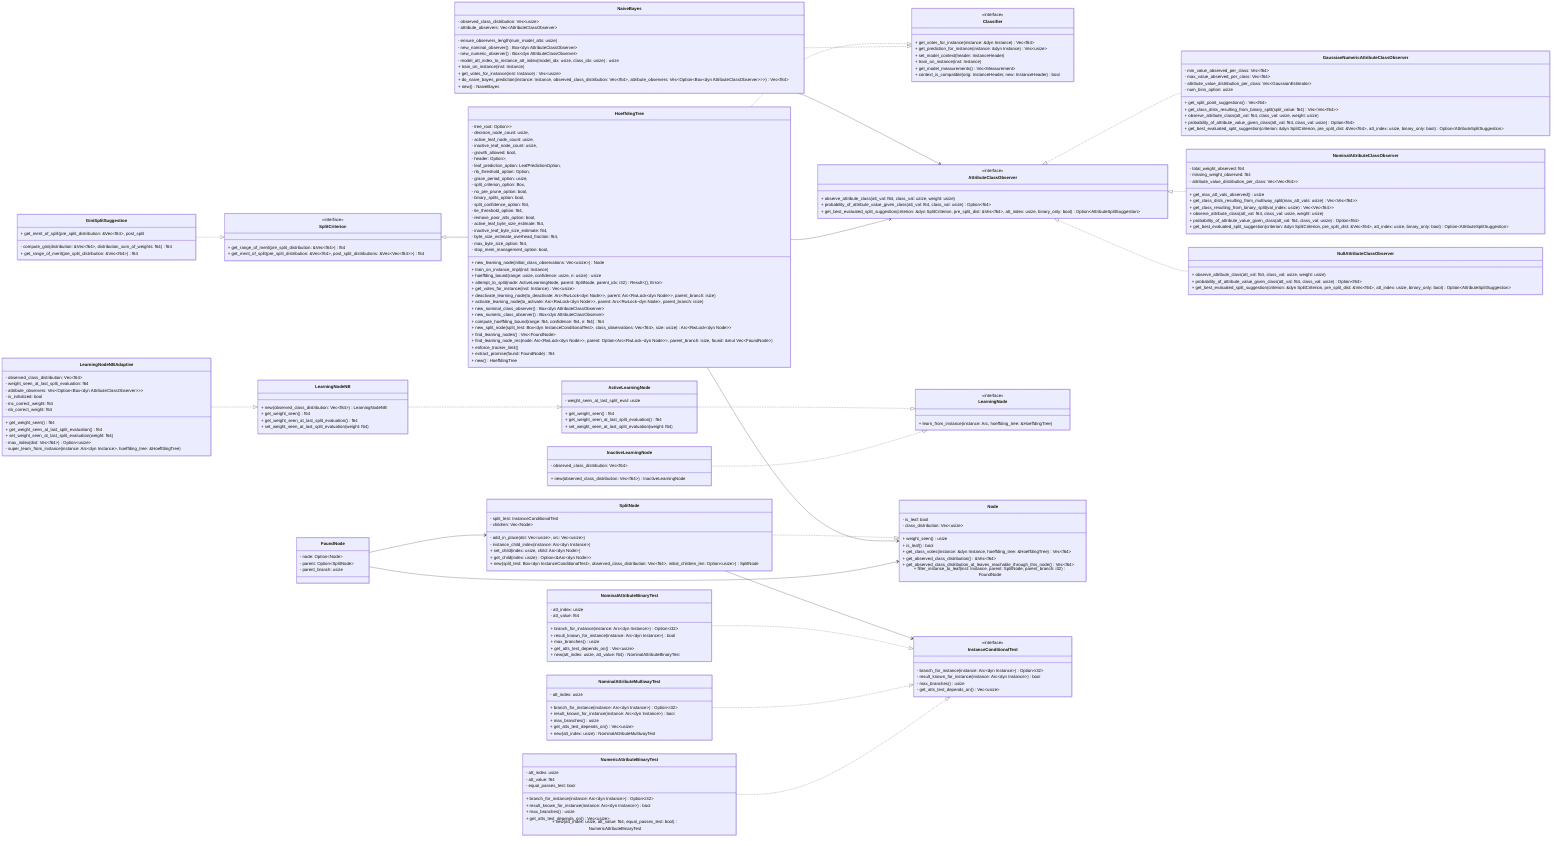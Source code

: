 classDiagram
direction LR

  class Classifier {
    <<interface>>
    + get_votes_for_instance(instance: &dyn Instance) Vec~f64~
    + get_prediction_for_instance(instance: &dyn Instance) Vec~usize~
    + set_model_context(header: InstanceHeader)
    + train_on_instance(inst: Instance)
    + get_model_measurements() Vec~Measurement~
    + context_is_compatible(orig: InstanceHeader, new: InstanceHeader) bool
  }

  class AttributeClassObserver {
    <<interface>>
    + observe_attribute_class(att_val: f64, class_val: uzize, weight: usize)
    + probability_of_attribute_value_given_class(att_val: f64, class_val: usize) Option~f64~
    + get_best_evaluated_split_suggestion(criterion: &dyn SplitCriterion, pre_split_dist: &Vec~f64~, att_index: usize, binary_only: bool) Option~AttributeSplitSuggestion~
  }

  class GaussianNumericAttributeClassObserver {
      - min_value_observed_per_class: Vec~f64~
      - max_value_observed_per_class: Vec~f64~
      - attribute_value_distribution_per_class: Vec~GaussianEstimator~
      - num_bins_option: usize
      + get_split_point_suggestions() Vec~f64~
      + get_class_dists_resulting_from_binary_split(split_value: f64) Vec~Vec~f64~~
      + observe_attribute_class(att_val: f64, class_val: usize, weight: usize)
      + probability_of_attribute_value_given_class(att_val: f64, class_val: usize) Option~f64~
      + get_best_evaluated_split_suggestion(criterion: &dyn SplitCriterion, pre_split_dist: &Vec~f64~, att_index: usize, binary_only: bool) Option~AttributeSplitSuggestion~
  }

  class NominalAttributeClassObserver {
      - total_weight_observed: f64
      - missing_weight_observed: f64
      - attribute_value_distribution_per_class: Vec~Vec~f64~~
      + get_max_att_vals_observed() usize
      + get_class_dists_resulting_from_multiway_split(max_att_vals: usize) Vec~Vec~f64~~
      + get_class_resulting_from_binary_split(val_index: usize) Vec~Vec~f64~~
      + observe_attribute_class(att_val: f64, class_val: usize, weight: usize)
      + probability_of_attribute_value_given_class(att_val: f64, class_val: usize) Option~f64~
      + get_best_evaluated_split_suggestion(criterion: &dyn SplitCriterion, pre_split_dist: &Vec~f64~, att_index: usize, binary_only: bool) Option~AttributeSplitSuggestion~
  }

  class NullAttributeClassObserver {
      + observe_attribute_class(att_val: f64, class_val: usize, weight: usize)
      + probability_of_attribute_value_given_class(att_val: f64, class_val: usize) Option~f64~
      + get_best_evaluated_split_suggestion(criterion: &dyn SplitCriterion, pre_split_dist: &Vec~f64~, att_index: usize, binary_only: bool) Option~AttributeSplitSuggestion~
  }

  class LearningNode {
    <<interface>>
    + learn_from_instance(instance: Arc<dyn Instance>, hoeffding_tree: &HoeffdingTree)
  }

  class SplitCriterion {
      <<interface>>
      + get_range_of_merit(pre_split_distribution: &Vec~f64~) f64
      + get_merit_of_split(pre_split_distribution: &Vec~f64~, post_split_distributions: &Vec~Vec~f64~~) f64
  }

  class GiniSplitSuggestion {
      - compute_gini(distribution: &Vec~f64~, distribution_sum_of_weights: f64) f64
      + get_range_of_merit(pre_split_distribution: &Vec~f64~) f64
      + get_merit_of_split(pre_split_distribution: &Vec~f64~, post_split
  }

  class HoeffdingTree {
    - tree_root: Option<Arc<RwLock<dyn Node>>>
    - decision_node_count: usize,
    - active_leaf_node_count: usize,
    - inactive_leaf_node_count: usize,
    - growth_allowed: bool,
    - header: Option<Arc<InstanceHeader>>,
    - leaf_prediction_option: LeafPredictionOption,
    - nb_threshold_option: Option<f64>,
    - grace_period_option: usize,
    - split_criterion_option: Box<dyn SplitCriterion + Send + Sync>,
    - no_pre_prune_option: bool,
    - binary_splits_option: bool,
    - split_confidence_option: f64,
    - tie_threshold_option: f64,
    - remove_poor_atts_option: bool,
    - active_leaf_byte_size_estimate: f64,
    - inactive_leaf_byte_size_estimate: f64,
    - byte_size_estimate_overhead_fraction: f64,
    - max_byte_size_option: f64,
    - stop_mem_management_option: bool,
    + new_learning_node(initial_class_observations: Vec~usize~) Node
    + train_on_instance_impl(inst: Instance)
    + hoeffding_bound(range: usize, confidence: usize, n: usize) usize
    + attempt_to_split(node: ActiveLearningNode, parent: SplitNode, parent_idx: i32) Result~&#40&#41, Error~
    + get_votes_for_instance(inst: Instance) Vec~usize~
    + deactivate_learning_node(to_deactivate: Arc~RwLock~dyn Node~~, parent: Arc~RwLock~dyn Node~~, parent_branch: isize)
    + activate_learning_node(to_activate: Arc~RwLock~dyn Node~~, parent: Arc~RwLock~dyn Node~, parent_branch: isize)
    + new_nominal_class_observer() Box~dyn AttributeClassObserver~
    + new_numeric_class_observer() Box~dyn AttributeClassObserver~
    + compute_hoeffding_bound(range: f64, confidence: f64, n: f64) f64
    + new_split_node(split_test: Box~dyn InstanceConditionalTest~, class_observations: Vec~f64~, size: usize) Arc~RwLock~dyn Node~~
    + find_learning_nodes() Vec~FoundNode~
    + find_learning_node_rec(node: Arc~RwLock~dyn Node~~, parent: Option~Arc~RwLock~dyn Node~~, parent_branch: isize, found: &mut Vec~FoundNode~)
    + enforce_tracker_limit()
    + extract_promise(found: FoundNode) f64
    + new() HoeffdingTree
  }

  class NaiveBayes {
    - observed_class_distribution: Vec~usize~
    - attribute_observers: Vec~AttributeClassObserver~
    - ensure_observers_length(num_model_atts: usize)
    - new_nominal_observer() Box~dyn AttributeClassObserver~
    - new_numeric_observer() Box~dyn AttributeClassObserver~
    - model_att_index_to_instance_att_index(model_idx: usize, class_idx: usize) usize
    + train_on_instance(inst: Instance)
    + get_votes_for_instance(inst: Instance) Vec~usize~
    + do_naive_bayes_prediction(instance: Instance, observed_class_distribution: Vec~f64~, attribute_observers: Vec~Option~Box~dyn AttributeClassObserver~~~) Vec~f64~
    + new() NaiveBayes
  }

  class Node {
    - is_leaf: bool
    - class_distribution: Vec~usize~
    + weight_seen() usize
    + is_leaf() bool
    + get_class_votes(instance: &dyn Instance, hoeffding_tree: &HoeffdingTree) Vec~f64~
    + get_observed_class_distribution() &Vec~f64~
    + get_observed_class_distribution_at_leaves_reachable_through_this_node() Vec~f64~
    + filter_instance_to_leaf(inst: Instance, parent: SplitNode, parent_branch: i32) FoundNode
  }

  class SplitNode {
    - split_test: InstanceConditionalTest
    - children: Vec~Node~
    - add_in_place(dst: Vec~usize~, src: Vec~usize~)
    - instance_child_index(instance: Arc~dyn Instance~)
    + set_child(index: usize, child: Arc~dyn Node~)
    + get_child(index: usize) Option~&Arc~dyn Node~~
    + new(split_test: Box~dyn InstanceConditionalTest~, observed_class_distribution: Vec~f64~, initial_children_len: Option~usize~) SplitNode
  }

  class ActiveLearningNode {
    - weight_seen_at_last_split_eval: usize
    + get_weight_seen() f64
    + get_weight_seen_at_last_split_evaluation() f64
    + set_weight_seen_at_last_split_evaluation(weight: f64)
  }

  class InactiveLearningNode {
      - observed_class_distribution: Vec~f64~
      + new(observed_class_distribution: Vec~f64~) InactiveLearningNode
  }

  class LearningNodeNB {
    + new(observed_class_distribution: Vec~f64~) LearningNodeNB
    + get_weight_seen() f64
    + get_weight_seen_at_last_split_evaluation() f64
    + set_weight_seen_at_last_split_evaluation(weight: f64)
  }

  class LearningNodeNBAdaptive {
    - observed_class_distribution: Vec~f64~
    - weight_seen_at_last_split_evaluation: f64
    - attribute_observers: Vec~Option~Box~dyn AttributeClassObserver~~~
    - is_initialized: bool
    - mc_correct_weight: f64
    - nb_correct_weight: f64
    + get_weight_seen() f64
    + get_weight_seen_at_last_split_evaluation() f64
    + set_weight_seen_at_last_split_evaluation(weight: f64) 
    - max_index(dist: Vec~f64~) Option~usize~
    - super_learn_from_instance(instance: Arc~dyn Instance~, hoeffding_tree: &HoeffdingTree)
  }

  class InstanceConditionalTest {
      <<interface>>
    - branch_for_instance(instance: Arc~dyn Instance~) Option~i32~
    - result_known_for_instance(instance: Arc~dyn Instance~) bool
    - max_branches() usize
    - get_atts_test_depends_on() Vec~usize~
  }

  class NominalAttributeBinaryTest {
    - att_index: usize
    - att_value: f64
    + branch_for_instance(instance: Arc~dyn Instance~) Option~i32~
    + result_known_for_instance(instance: Arc~dyn Instance~) bool
    + max_branches() usize
    + get_atts_test_depends_on() Vec~usize~
    + new(att_index: usize, att_value: f64) NominalAttributeBinaryTest
  }

  class NominalAttributeMultiwayTest {
    - att_index: usize
    + branch_for_instance(instance: Arc~dyn Instance~) Option~i32~
    + result_known_for_instance(instance: Arc~dyn Instance~) bool
    + max_branches() usize
    + get_atts_test_depends_on() Vec~usize~
    + new(att_index: usize) NominalAttributeMultiwayTest
  }

  class NumericAttributeBinaryTest {
    - att_index: usize
    - att_value: f64
    - equal_passes_test: bool
    + branch_for_instance(instance: Arc~dyn Instance~) Option~i32~
    + result_known_for_instance(instance: Arc~dyn Instance~) bool
    + max_branches() usize
    + get_atts_test_depends_on() Vec~usize~
    + new(att_index: usize, att_value: f64, equal_passes_test: bool) NumericAttributeBinaryTest
  }

  class FoundNode {
    - node: Option~Node~
    - parent: Option~SplitNode~
    - parent_branch: usize
  }

  HoeffdingTree ..|> Classifier
  NaiveBayes   ..|> Classifier

  LearningNodeNB        ..|> ActiveLearningNode
  LearningNodeNBAdaptive ..|> LearningNodeNB

  ActiveLearningNode   ..|> LearningNode
  InactiveLearningNode ..|> LearningNode
  SplitNode            ..|> Node

  HoeffdingTree --> Node
  SplitNode     --> InstanceConditionalTest
  FoundNode     --> Node
  FoundNode     --> SplitNode
  NaiveBayes    --> AttributeClassObserver
  HoeffdingTree --> AttributeClassObserver

  GiniSplitSuggestion ..|> SplitCriterion
  SplitCriterion      <|-- HoeffdingTree

  NominalAttributeBinaryTest ..|> InstanceConditionalTest
  NominalAttributeMultiwayTest ..|> InstanceConditionalTest
  NumericAttributeBinaryTest ..|> InstanceConditionalTest

  AttributeClassObserver <|.. GaussianNumericAttributeClassObserver
  AttributeClassObserver <|.. NominalAttributeClassObserver
  AttributeClassObserver <|.. NullAttributeClassObserver
